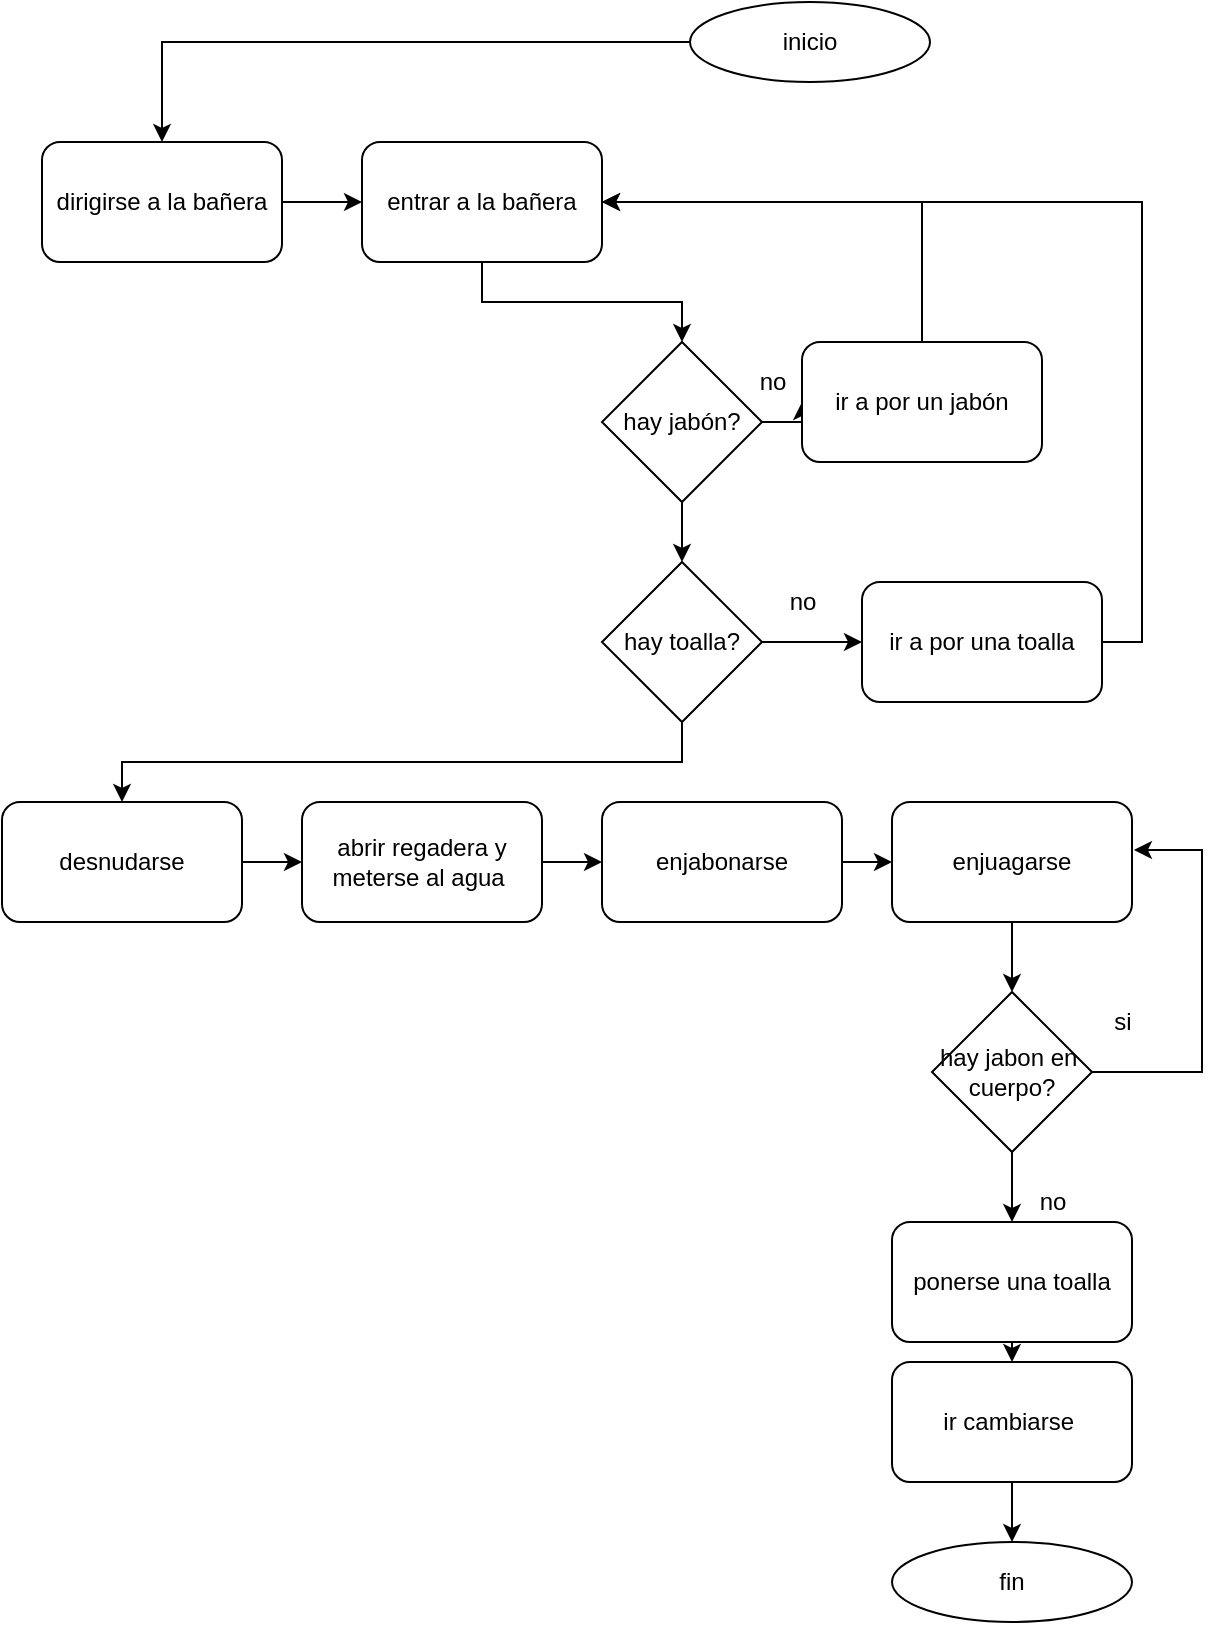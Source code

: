 <mxfile version="15.3.8" type="device"><diagram id="HrNmo7kLwr7a18PwDTBC" name="Page-1"><mxGraphModel dx="1290" dy="477" grid="1" gridSize="10" guides="1" tooltips="1" connect="1" arrows="1" fold="1" page="1" pageScale="1" pageWidth="827" pageHeight="1169" math="0" shadow="0"><root><mxCell id="0"/><mxCell id="1" parent="0"/><mxCell id="QL7jYyBoVWZn79tNLpdI-50" style="edgeStyle=orthogonalEdgeStyle;rounded=0;orthogonalLoop=1;jettySize=auto;html=1;exitX=1;exitY=0.5;exitDx=0;exitDy=0;entryX=0;entryY=0.5;entryDx=0;entryDy=0;" edge="1" parent="1" source="QL7jYyBoVWZn79tNLpdI-2" target="QL7jYyBoVWZn79tNLpdI-3"><mxGeometry relative="1" as="geometry"/></mxCell><mxCell id="QL7jYyBoVWZn79tNLpdI-2" value="dirigirse a la bañera" style="rounded=1;whiteSpace=wrap;html=1;" vertex="1" parent="1"><mxGeometry x="30" y="160" width="120" height="60" as="geometry"/></mxCell><mxCell id="QL7jYyBoVWZn79tNLpdI-13" style="edgeStyle=orthogonalEdgeStyle;rounded=0;orthogonalLoop=1;jettySize=auto;html=1;exitX=0.5;exitY=1;exitDx=0;exitDy=0;entryX=0.5;entryY=0;entryDx=0;entryDy=0;" edge="1" parent="1" source="QL7jYyBoVWZn79tNLpdI-3" target="QL7jYyBoVWZn79tNLpdI-4"><mxGeometry relative="1" as="geometry"/></mxCell><mxCell id="QL7jYyBoVWZn79tNLpdI-3" value="entrar a la bañera" style="rounded=1;whiteSpace=wrap;html=1;" vertex="1" parent="1"><mxGeometry x="190" y="160" width="120" height="60" as="geometry"/></mxCell><mxCell id="QL7jYyBoVWZn79tNLpdI-14" style="edgeStyle=orthogonalEdgeStyle;rounded=0;orthogonalLoop=1;jettySize=auto;html=1;exitX=1;exitY=0.5;exitDx=0;exitDy=0;entryX=0;entryY=0.5;entryDx=0;entryDy=0;" edge="1" parent="1" source="QL7jYyBoVWZn79tNLpdI-4" target="QL7jYyBoVWZn79tNLpdI-5"><mxGeometry relative="1" as="geometry"/></mxCell><mxCell id="QL7jYyBoVWZn79tNLpdI-22" style="edgeStyle=orthogonalEdgeStyle;rounded=0;orthogonalLoop=1;jettySize=auto;html=1;exitX=0.5;exitY=1;exitDx=0;exitDy=0;entryX=0.5;entryY=0;entryDx=0;entryDy=0;" edge="1" parent="1" source="QL7jYyBoVWZn79tNLpdI-4" target="QL7jYyBoVWZn79tNLpdI-6"><mxGeometry relative="1" as="geometry"/></mxCell><mxCell id="QL7jYyBoVWZn79tNLpdI-4" value="hay jabón?" style="rhombus;whiteSpace=wrap;html=1;" vertex="1" parent="1"><mxGeometry x="310" y="260" width="80" height="80" as="geometry"/></mxCell><mxCell id="QL7jYyBoVWZn79tNLpdI-16" style="edgeStyle=orthogonalEdgeStyle;rounded=0;orthogonalLoop=1;jettySize=auto;html=1;exitX=0.5;exitY=0;exitDx=0;exitDy=0;entryX=1;entryY=0.5;entryDx=0;entryDy=0;" edge="1" parent="1" source="QL7jYyBoVWZn79tNLpdI-5" target="QL7jYyBoVWZn79tNLpdI-3"><mxGeometry relative="1" as="geometry"/></mxCell><mxCell id="QL7jYyBoVWZn79tNLpdI-5" value="ir a por un jabón" style="rounded=1;whiteSpace=wrap;html=1;" vertex="1" parent="1"><mxGeometry x="410" y="260" width="120" height="60" as="geometry"/></mxCell><mxCell id="QL7jYyBoVWZn79tNLpdI-19" style="edgeStyle=orthogonalEdgeStyle;rounded=0;orthogonalLoop=1;jettySize=auto;html=1;exitX=1;exitY=0.5;exitDx=0;exitDy=0;" edge="1" parent="1" source="QL7jYyBoVWZn79tNLpdI-6" target="QL7jYyBoVWZn79tNLpdI-7"><mxGeometry relative="1" as="geometry"/></mxCell><mxCell id="QL7jYyBoVWZn79tNLpdI-24" style="edgeStyle=orthogonalEdgeStyle;rounded=0;orthogonalLoop=1;jettySize=auto;html=1;exitX=0.5;exitY=1;exitDx=0;exitDy=0;" edge="1" parent="1" source="QL7jYyBoVWZn79tNLpdI-6" target="QL7jYyBoVWZn79tNLpdI-9"><mxGeometry relative="1" as="geometry"/></mxCell><mxCell id="QL7jYyBoVWZn79tNLpdI-6" value="hay toalla?" style="rhombus;whiteSpace=wrap;html=1;" vertex="1" parent="1"><mxGeometry x="310" y="370" width="80" height="80" as="geometry"/></mxCell><mxCell id="QL7jYyBoVWZn79tNLpdI-18" style="edgeStyle=orthogonalEdgeStyle;rounded=0;orthogonalLoop=1;jettySize=auto;html=1;exitX=1;exitY=0.5;exitDx=0;exitDy=0;entryX=1;entryY=0.5;entryDx=0;entryDy=0;" edge="1" parent="1" source="QL7jYyBoVWZn79tNLpdI-7" target="QL7jYyBoVWZn79tNLpdI-3"><mxGeometry relative="1" as="geometry"/></mxCell><mxCell id="QL7jYyBoVWZn79tNLpdI-7" value="ir a por una toalla" style="rounded=1;whiteSpace=wrap;html=1;" vertex="1" parent="1"><mxGeometry x="440" y="380" width="120" height="60" as="geometry"/></mxCell><mxCell id="QL7jYyBoVWZn79tNLpdI-25" style="edgeStyle=orthogonalEdgeStyle;rounded=0;orthogonalLoop=1;jettySize=auto;html=1;" edge="1" parent="1" source="QL7jYyBoVWZn79tNLpdI-9" target="QL7jYyBoVWZn79tNLpdI-11"><mxGeometry relative="1" as="geometry"/></mxCell><mxCell id="QL7jYyBoVWZn79tNLpdI-9" value="desnudarse" style="rounded=1;whiteSpace=wrap;html=1;" vertex="1" parent="1"><mxGeometry x="10" y="490" width="120" height="60" as="geometry"/></mxCell><mxCell id="QL7jYyBoVWZn79tNLpdI-51" style="edgeStyle=orthogonalEdgeStyle;rounded=0;orthogonalLoop=1;jettySize=auto;html=1;exitX=1;exitY=0.5;exitDx=0;exitDy=0;entryX=0;entryY=0.5;entryDx=0;entryDy=0;" edge="1" parent="1" source="QL7jYyBoVWZn79tNLpdI-11" target="QL7jYyBoVWZn79tNLpdI-12"><mxGeometry relative="1" as="geometry"/></mxCell><mxCell id="QL7jYyBoVWZn79tNLpdI-11" value="abrir regadera y meterse al agua&amp;nbsp;" style="rounded=1;whiteSpace=wrap;html=1;" vertex="1" parent="1"><mxGeometry x="160" y="490" width="120" height="60" as="geometry"/></mxCell><mxCell id="QL7jYyBoVWZn79tNLpdI-52" style="edgeStyle=orthogonalEdgeStyle;rounded=0;orthogonalLoop=1;jettySize=auto;html=1;exitX=1;exitY=0.5;exitDx=0;exitDy=0;" edge="1" parent="1" source="QL7jYyBoVWZn79tNLpdI-12" target="QL7jYyBoVWZn79tNLpdI-29"><mxGeometry relative="1" as="geometry"/></mxCell><mxCell id="QL7jYyBoVWZn79tNLpdI-12" value="enjabonarse" style="rounded=1;whiteSpace=wrap;html=1;" vertex="1" parent="1"><mxGeometry x="310" y="490" width="120" height="60" as="geometry"/></mxCell><mxCell id="QL7jYyBoVWZn79tNLpdI-20" value="no" style="text;html=1;align=center;verticalAlign=middle;resizable=0;points=[];autosize=1;strokeColor=none;fillColor=none;" vertex="1" parent="1"><mxGeometry x="380" y="270" width="30" height="20" as="geometry"/></mxCell><mxCell id="QL7jYyBoVWZn79tNLpdI-21" value="no" style="text;html=1;align=center;verticalAlign=middle;resizable=0;points=[];autosize=1;strokeColor=none;fillColor=none;" vertex="1" parent="1"><mxGeometry x="395" y="380" width="30" height="20" as="geometry"/></mxCell><mxCell id="QL7jYyBoVWZn79tNLpdI-36" style="edgeStyle=orthogonalEdgeStyle;rounded=0;orthogonalLoop=1;jettySize=auto;html=1;exitX=0.5;exitY=1;exitDx=0;exitDy=0;" edge="1" parent="1" source="QL7jYyBoVWZn79tNLpdI-27" target="QL7jYyBoVWZn79tNLpdI-37"><mxGeometry relative="1" as="geometry"><mxPoint x="414" y="1090" as="targetPoint"/></mxGeometry></mxCell><mxCell id="QL7jYyBoVWZn79tNLpdI-54" style="edgeStyle=orthogonalEdgeStyle;rounded=0;orthogonalLoop=1;jettySize=auto;html=1;exitX=1;exitY=0.5;exitDx=0;exitDy=0;entryX=1.008;entryY=0.4;entryDx=0;entryDy=0;entryPerimeter=0;" edge="1" parent="1" source="QL7jYyBoVWZn79tNLpdI-27" target="QL7jYyBoVWZn79tNLpdI-29"><mxGeometry relative="1" as="geometry"><Array as="points"><mxPoint x="610" y="625"/><mxPoint x="610" y="514"/></Array></mxGeometry></mxCell><mxCell id="QL7jYyBoVWZn79tNLpdI-27" value="hay jabon en&amp;nbsp;&lt;br&gt;cuerpo?" style="rhombus;whiteSpace=wrap;html=1;" vertex="1" parent="1"><mxGeometry x="475" y="585" width="80" height="80" as="geometry"/></mxCell><mxCell id="QL7jYyBoVWZn79tNLpdI-45" style="edgeStyle=orthogonalEdgeStyle;rounded=0;orthogonalLoop=1;jettySize=auto;html=1;exitX=0.5;exitY=1;exitDx=0;exitDy=0;entryX=0.5;entryY=0;entryDx=0;entryDy=0;" edge="1" parent="1" source="QL7jYyBoVWZn79tNLpdI-29" target="QL7jYyBoVWZn79tNLpdI-27"><mxGeometry relative="1" as="geometry"/></mxCell><mxCell id="QL7jYyBoVWZn79tNLpdI-29" value="enjuagarse" style="rounded=1;whiteSpace=wrap;html=1;" vertex="1" parent="1"><mxGeometry x="455" y="490" width="120" height="60" as="geometry"/></mxCell><mxCell id="QL7jYyBoVWZn79tNLpdI-35" value="no" style="text;html=1;align=center;verticalAlign=middle;resizable=0;points=[];autosize=1;strokeColor=none;fillColor=none;" vertex="1" parent="1"><mxGeometry x="520" y="680" width="30" height="20" as="geometry"/></mxCell><mxCell id="QL7jYyBoVWZn79tNLpdI-43" style="edgeStyle=orthogonalEdgeStyle;rounded=0;orthogonalLoop=1;jettySize=auto;html=1;exitX=0.5;exitY=1;exitDx=0;exitDy=0;entryX=0.5;entryY=0;entryDx=0;entryDy=0;" edge="1" parent="1" source="QL7jYyBoVWZn79tNLpdI-37" target="QL7jYyBoVWZn79tNLpdI-38"><mxGeometry relative="1" as="geometry"/></mxCell><mxCell id="QL7jYyBoVWZn79tNLpdI-37" value="ponerse una toalla" style="rounded=1;whiteSpace=wrap;html=1;" vertex="1" parent="1"><mxGeometry x="455" y="700" width="120" height="60" as="geometry"/></mxCell><mxCell id="QL7jYyBoVWZn79tNLpdI-44" style="edgeStyle=orthogonalEdgeStyle;rounded=0;orthogonalLoop=1;jettySize=auto;html=1;exitX=0.5;exitY=1;exitDx=0;exitDy=0;entryX=0.5;entryY=0;entryDx=0;entryDy=0;" edge="1" parent="1" source="QL7jYyBoVWZn79tNLpdI-38" target="QL7jYyBoVWZn79tNLpdI-39"><mxGeometry relative="1" as="geometry"/></mxCell><mxCell id="QL7jYyBoVWZn79tNLpdI-38" value="ir cambiarse&amp;nbsp;" style="rounded=1;whiteSpace=wrap;html=1;" vertex="1" parent="1"><mxGeometry x="455" y="770" width="120" height="60" as="geometry"/></mxCell><mxCell id="QL7jYyBoVWZn79tNLpdI-39" value="fin" style="ellipse;whiteSpace=wrap;html=1;" vertex="1" parent="1"><mxGeometry x="455" y="860" width="120" height="40" as="geometry"/></mxCell><mxCell id="QL7jYyBoVWZn79tNLpdI-46" style="edgeStyle=orthogonalEdgeStyle;rounded=0;orthogonalLoop=1;jettySize=auto;html=1;exitX=0.5;exitY=1;exitDx=0;exitDy=0;" edge="1" parent="1"><mxGeometry relative="1" as="geometry"><mxPoint x="414" y="120" as="sourcePoint"/><mxPoint x="414" y="120" as="targetPoint"/></mxGeometry></mxCell><mxCell id="QL7jYyBoVWZn79tNLpdI-48" style="edgeStyle=orthogonalEdgeStyle;rounded=0;orthogonalLoop=1;jettySize=auto;html=1;" edge="1" parent="1" source="QL7jYyBoVWZn79tNLpdI-47" target="QL7jYyBoVWZn79tNLpdI-2"><mxGeometry relative="1" as="geometry"/></mxCell><mxCell id="QL7jYyBoVWZn79tNLpdI-47" value="inicio" style="ellipse;whiteSpace=wrap;html=1;" vertex="1" parent="1"><mxGeometry x="354" y="90" width="120" height="40" as="geometry"/></mxCell><mxCell id="QL7jYyBoVWZn79tNLpdI-55" value="si" style="text;html=1;align=center;verticalAlign=middle;resizable=0;points=[];autosize=1;strokeColor=none;fillColor=none;" vertex="1" parent="1"><mxGeometry x="555" y="590" width="30" height="20" as="geometry"/></mxCell></root></mxGraphModel></diagram></mxfile>